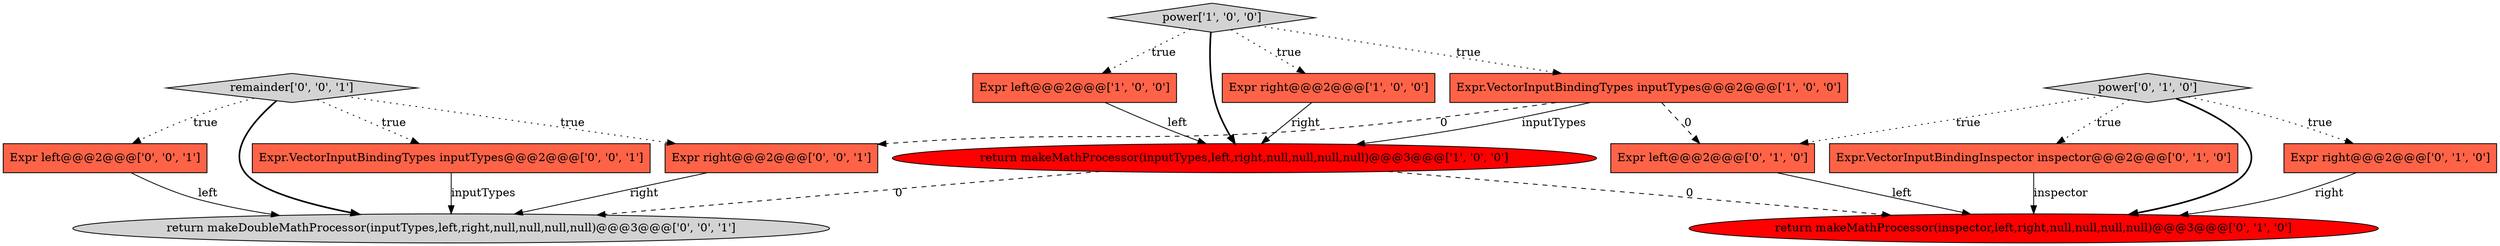 digraph {
2 [style = filled, label = "return makeMathProcessor(inputTypes,left,right,null,null,null,null)@@@3@@@['1', '0', '0']", fillcolor = red, shape = ellipse image = "AAA1AAABBB1BBB"];
3 [style = filled, label = "power['1', '0', '0']", fillcolor = lightgray, shape = diamond image = "AAA0AAABBB1BBB"];
14 [style = filled, label = "Expr right@@@2@@@['0', '0', '1']", fillcolor = tomato, shape = box image = "AAA0AAABBB3BBB"];
11 [style = filled, label = "return makeDoubleMathProcessor(inputTypes,left,right,null,null,null,null)@@@3@@@['0', '0', '1']", fillcolor = lightgray, shape = ellipse image = "AAA0AAABBB3BBB"];
7 [style = filled, label = "Expr right@@@2@@@['0', '1', '0']", fillcolor = tomato, shape = box image = "AAA0AAABBB2BBB"];
5 [style = filled, label = "Expr.VectorInputBindingInspector inspector@@@2@@@['0', '1', '0']", fillcolor = tomato, shape = box image = "AAA0AAABBB2BBB"];
4 [style = filled, label = "Expr.VectorInputBindingTypes inputTypes@@@2@@@['1', '0', '0']", fillcolor = tomato, shape = box image = "AAA1AAABBB1BBB"];
8 [style = filled, label = "Expr left@@@2@@@['0', '1', '0']", fillcolor = tomato, shape = box image = "AAA1AAABBB2BBB"];
9 [style = filled, label = "return makeMathProcessor(inspector,left,right,null,null,null,null)@@@3@@@['0', '1', '0']", fillcolor = red, shape = ellipse image = "AAA1AAABBB2BBB"];
1 [style = filled, label = "Expr right@@@2@@@['1', '0', '0']", fillcolor = tomato, shape = box image = "AAA0AAABBB1BBB"];
13 [style = filled, label = "Expr left@@@2@@@['0', '0', '1']", fillcolor = tomato, shape = box image = "AAA0AAABBB3BBB"];
10 [style = filled, label = "remainder['0', '0', '1']", fillcolor = lightgray, shape = diamond image = "AAA0AAABBB3BBB"];
6 [style = filled, label = "power['0', '1', '0']", fillcolor = lightgray, shape = diamond image = "AAA0AAABBB2BBB"];
12 [style = filled, label = "Expr.VectorInputBindingTypes inputTypes@@@2@@@['0', '0', '1']", fillcolor = tomato, shape = box image = "AAA0AAABBB3BBB"];
0 [style = filled, label = "Expr left@@@2@@@['1', '0', '0']", fillcolor = tomato, shape = box image = "AAA0AAABBB1BBB"];
12->11 [style = solid, label="inputTypes"];
10->12 [style = dotted, label="true"];
3->4 [style = dotted, label="true"];
14->11 [style = solid, label="right"];
8->9 [style = solid, label="left"];
4->2 [style = solid, label="inputTypes"];
10->14 [style = dotted, label="true"];
7->9 [style = solid, label="right"];
5->9 [style = solid, label="inspector"];
13->11 [style = solid, label="left"];
3->2 [style = bold, label=""];
10->13 [style = dotted, label="true"];
2->9 [style = dashed, label="0"];
6->8 [style = dotted, label="true"];
0->2 [style = solid, label="left"];
4->8 [style = dashed, label="0"];
3->0 [style = dotted, label="true"];
6->7 [style = dotted, label="true"];
2->11 [style = dashed, label="0"];
1->2 [style = solid, label="right"];
4->14 [style = dashed, label="0"];
6->9 [style = bold, label=""];
3->1 [style = dotted, label="true"];
6->5 [style = dotted, label="true"];
10->11 [style = bold, label=""];
}
